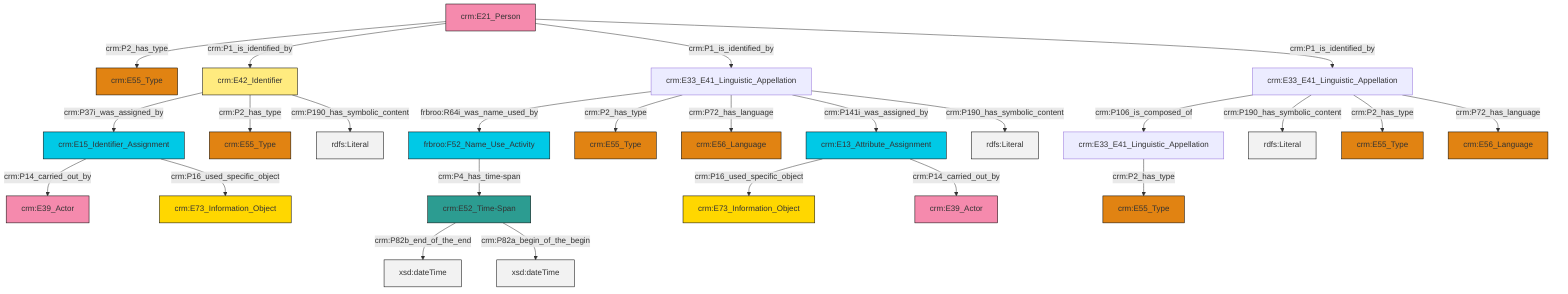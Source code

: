 graph TD
classDef Literal fill:#f2f2f2,stroke:#000000;
classDef CRM_Entity fill:#FFFFFF,stroke:#000000;
classDef Temporal_Entity fill:#00C9E6, stroke:#000000;
classDef Type fill:#E18312, stroke:#000000;
classDef Time-Span fill:#2C9C91, stroke:#000000;
classDef Appellation fill:#FFEB7F, stroke:#000000;
classDef Place fill:#008836, stroke:#000000;
classDef Persistent_Item fill:#B266B2, stroke:#000000;
classDef Conceptual_Object fill:#FFD700, stroke:#000000;
classDef Physical_Thing fill:#D2B48C, stroke:#000000;
classDef Actor fill:#f58aad, stroke:#000000;
classDef PC_Classes fill:#4ce600, stroke:#000000;
classDef Multi fill:#cccccc,stroke:#000000;

0["crm:E42_Identifier"]:::Appellation -->|crm:P37i_was_assigned_by| 1["crm:E15_Identifier_Assignment"]:::Temporal_Entity
5["crm:E33_E41_Linguistic_Appellation"]:::Default -->|frbroo:R64i_was_name_used_by| 6["frbroo:F52_Name_Use_Activity"]:::Temporal_Entity
7["crm:E21_Person"]:::Actor -->|crm:P2_has_type| 8["crm:E55_Type"]:::Type
9["crm:E52_Time-Span"]:::Time-Span -->|crm:P82b_end_of_the_end| 10[xsd:dateTime]:::Literal
5["crm:E33_E41_Linguistic_Appellation"]:::Default -->|crm:P2_has_type| 14["crm:E55_Type"]:::Type
20["crm:E33_E41_Linguistic_Appellation"]:::Default -->|crm:P106_is_composed_of| 21["crm:E33_E41_Linguistic_Appellation"]:::Default
6["frbroo:F52_Name_Use_Activity"]:::Temporal_Entity -->|crm:P4_has_time-span| 9["crm:E52_Time-Span"]:::Time-Span
5["crm:E33_E41_Linguistic_Appellation"]:::Default -->|crm:P72_has_language| 18["crm:E56_Language"]:::Type
25["crm:E13_Attribute_Assignment"]:::Temporal_Entity -->|crm:P16_used_specific_object| 26["crm:E73_Information_Object"]:::Conceptual_Object
0["crm:E42_Identifier"]:::Appellation -->|crm:P2_has_type| 11["crm:E55_Type"]:::Type
1["crm:E15_Identifier_Assignment"]:::Temporal_Entity -->|crm:P14_carried_out_by| 36["crm:E39_Actor"]:::Actor
20["crm:E33_E41_Linguistic_Appellation"]:::Default -->|crm:P190_has_symbolic_content| 37[rdfs:Literal]:::Literal
7["crm:E21_Person"]:::Actor -->|crm:P1_is_identified_by| 0["crm:E42_Identifier"]:::Appellation
0["crm:E42_Identifier"]:::Appellation -->|crm:P190_has_symbolic_content| 40[rdfs:Literal]:::Literal
20["crm:E33_E41_Linguistic_Appellation"]:::Default -->|crm:P2_has_type| 30["crm:E55_Type"]:::Type
21["crm:E33_E41_Linguistic_Appellation"]:::Default -->|crm:P2_has_type| 16["crm:E55_Type"]:::Type
5["crm:E33_E41_Linguistic_Appellation"]:::Default -->|crm:P141i_was_assigned_by| 25["crm:E13_Attribute_Assignment"]:::Temporal_Entity
20["crm:E33_E41_Linguistic_Appellation"]:::Default -->|crm:P72_has_language| 3["crm:E56_Language"]:::Type
9["crm:E52_Time-Span"]:::Time-Span -->|crm:P82a_begin_of_the_begin| 42[xsd:dateTime]:::Literal
1["crm:E15_Identifier_Assignment"]:::Temporal_Entity -->|crm:P16_used_specific_object| 43["crm:E73_Information_Object"]:::Conceptual_Object
7["crm:E21_Person"]:::Actor -->|crm:P1_is_identified_by| 5["crm:E33_E41_Linguistic_Appellation"]:::Default
5["crm:E33_E41_Linguistic_Appellation"]:::Default -->|crm:P190_has_symbolic_content| 45[rdfs:Literal]:::Literal
7["crm:E21_Person"]:::Actor -->|crm:P1_is_identified_by| 20["crm:E33_E41_Linguistic_Appellation"]:::Default
25["crm:E13_Attribute_Assignment"]:::Temporal_Entity -->|crm:P14_carried_out_by| 32["crm:E39_Actor"]:::Actor